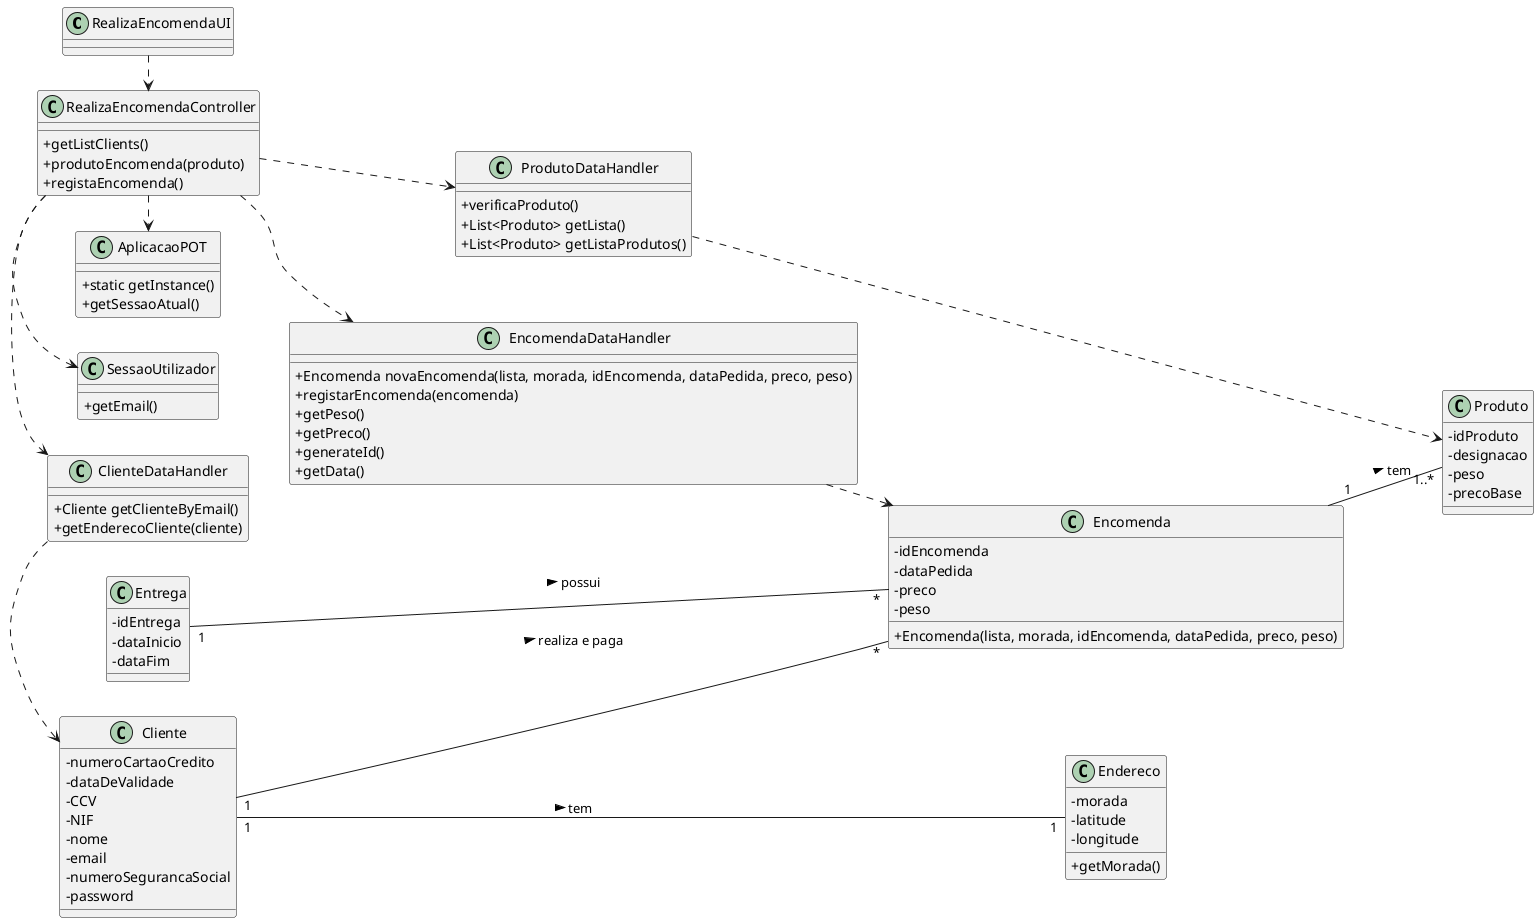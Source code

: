 @startuml
skinparam classAttributeIconSize 0
left to right direction


class RealizaEncomendaUI {
    
}

class RealizaEncomendaController {
    +getListClients()
    +produtoEncomenda(produto)
    +registaEncomenda()
}

class ClienteDataHandler {
    +Cliente getClienteByEmail()
    +getEnderecoCliente(cliente)
}

class ProdutoDataHandler {
    +verificaProduto()
    +List<Produto> getLista()
    +List<Produto> getListaProdutos()
}

class EncomendaDataHandler {
    +Encomenda novaEncomenda(lista, morada, idEncomenda, dataPedida, preco, peso)
    +registarEncomenda(encomenda)
    +getPeso()
    +getPreco()
    +generateId()
    +getData()
}

class AplicacaoPOT
{
  +static getInstance()
  +getSessaoAtual()
}

class SessaoUtilizador
{
  +getEmail()
}



class Entrega {
  -idEntrega
  -dataInicio
  -dataFim
}

class Encomenda {
  -idEncomenda
  -dataPedida
  -preco
  -peso
  +Encomenda(lista, morada, idEncomenda, dataPedida, preco, peso)
}

class Produto {
  -idProduto
  -designacao
  -peso
  -precoBase
}

class Endereco {
  -morada
  -latitude
  -longitude
  +getMorada()
}

class Cliente {
  -numeroCartaoCredito
  -dataDeValidade
  -CCV
  -NIF
  -nome
  -email
  -numeroSegurancaSocial
  -password
}

RealizaEncomendaUI .> RealizaEncomendaController
RealizaEncomendaController .> SessaoUtilizador
RealizaEncomendaController .> AplicacaoPOT
RealizaEncomendaController .> ClienteDataHandler
RealizaEncomendaController .> ProdutoDataHandler
RealizaEncomendaController .> EncomendaDataHandler

ClienteDataHandler .> Cliente
ProdutoDataHandler .> Produto
EncomendaDataHandler .> Encomenda


Entrega "1" -- "*" Encomenda : possui >
Cliente "1" -- "*" Encomenda: realiza e paga >
Encomenda "1" -- "1..*" Produto: tem >
Cliente "1" -- "1" Endereco: tem >

@enduml